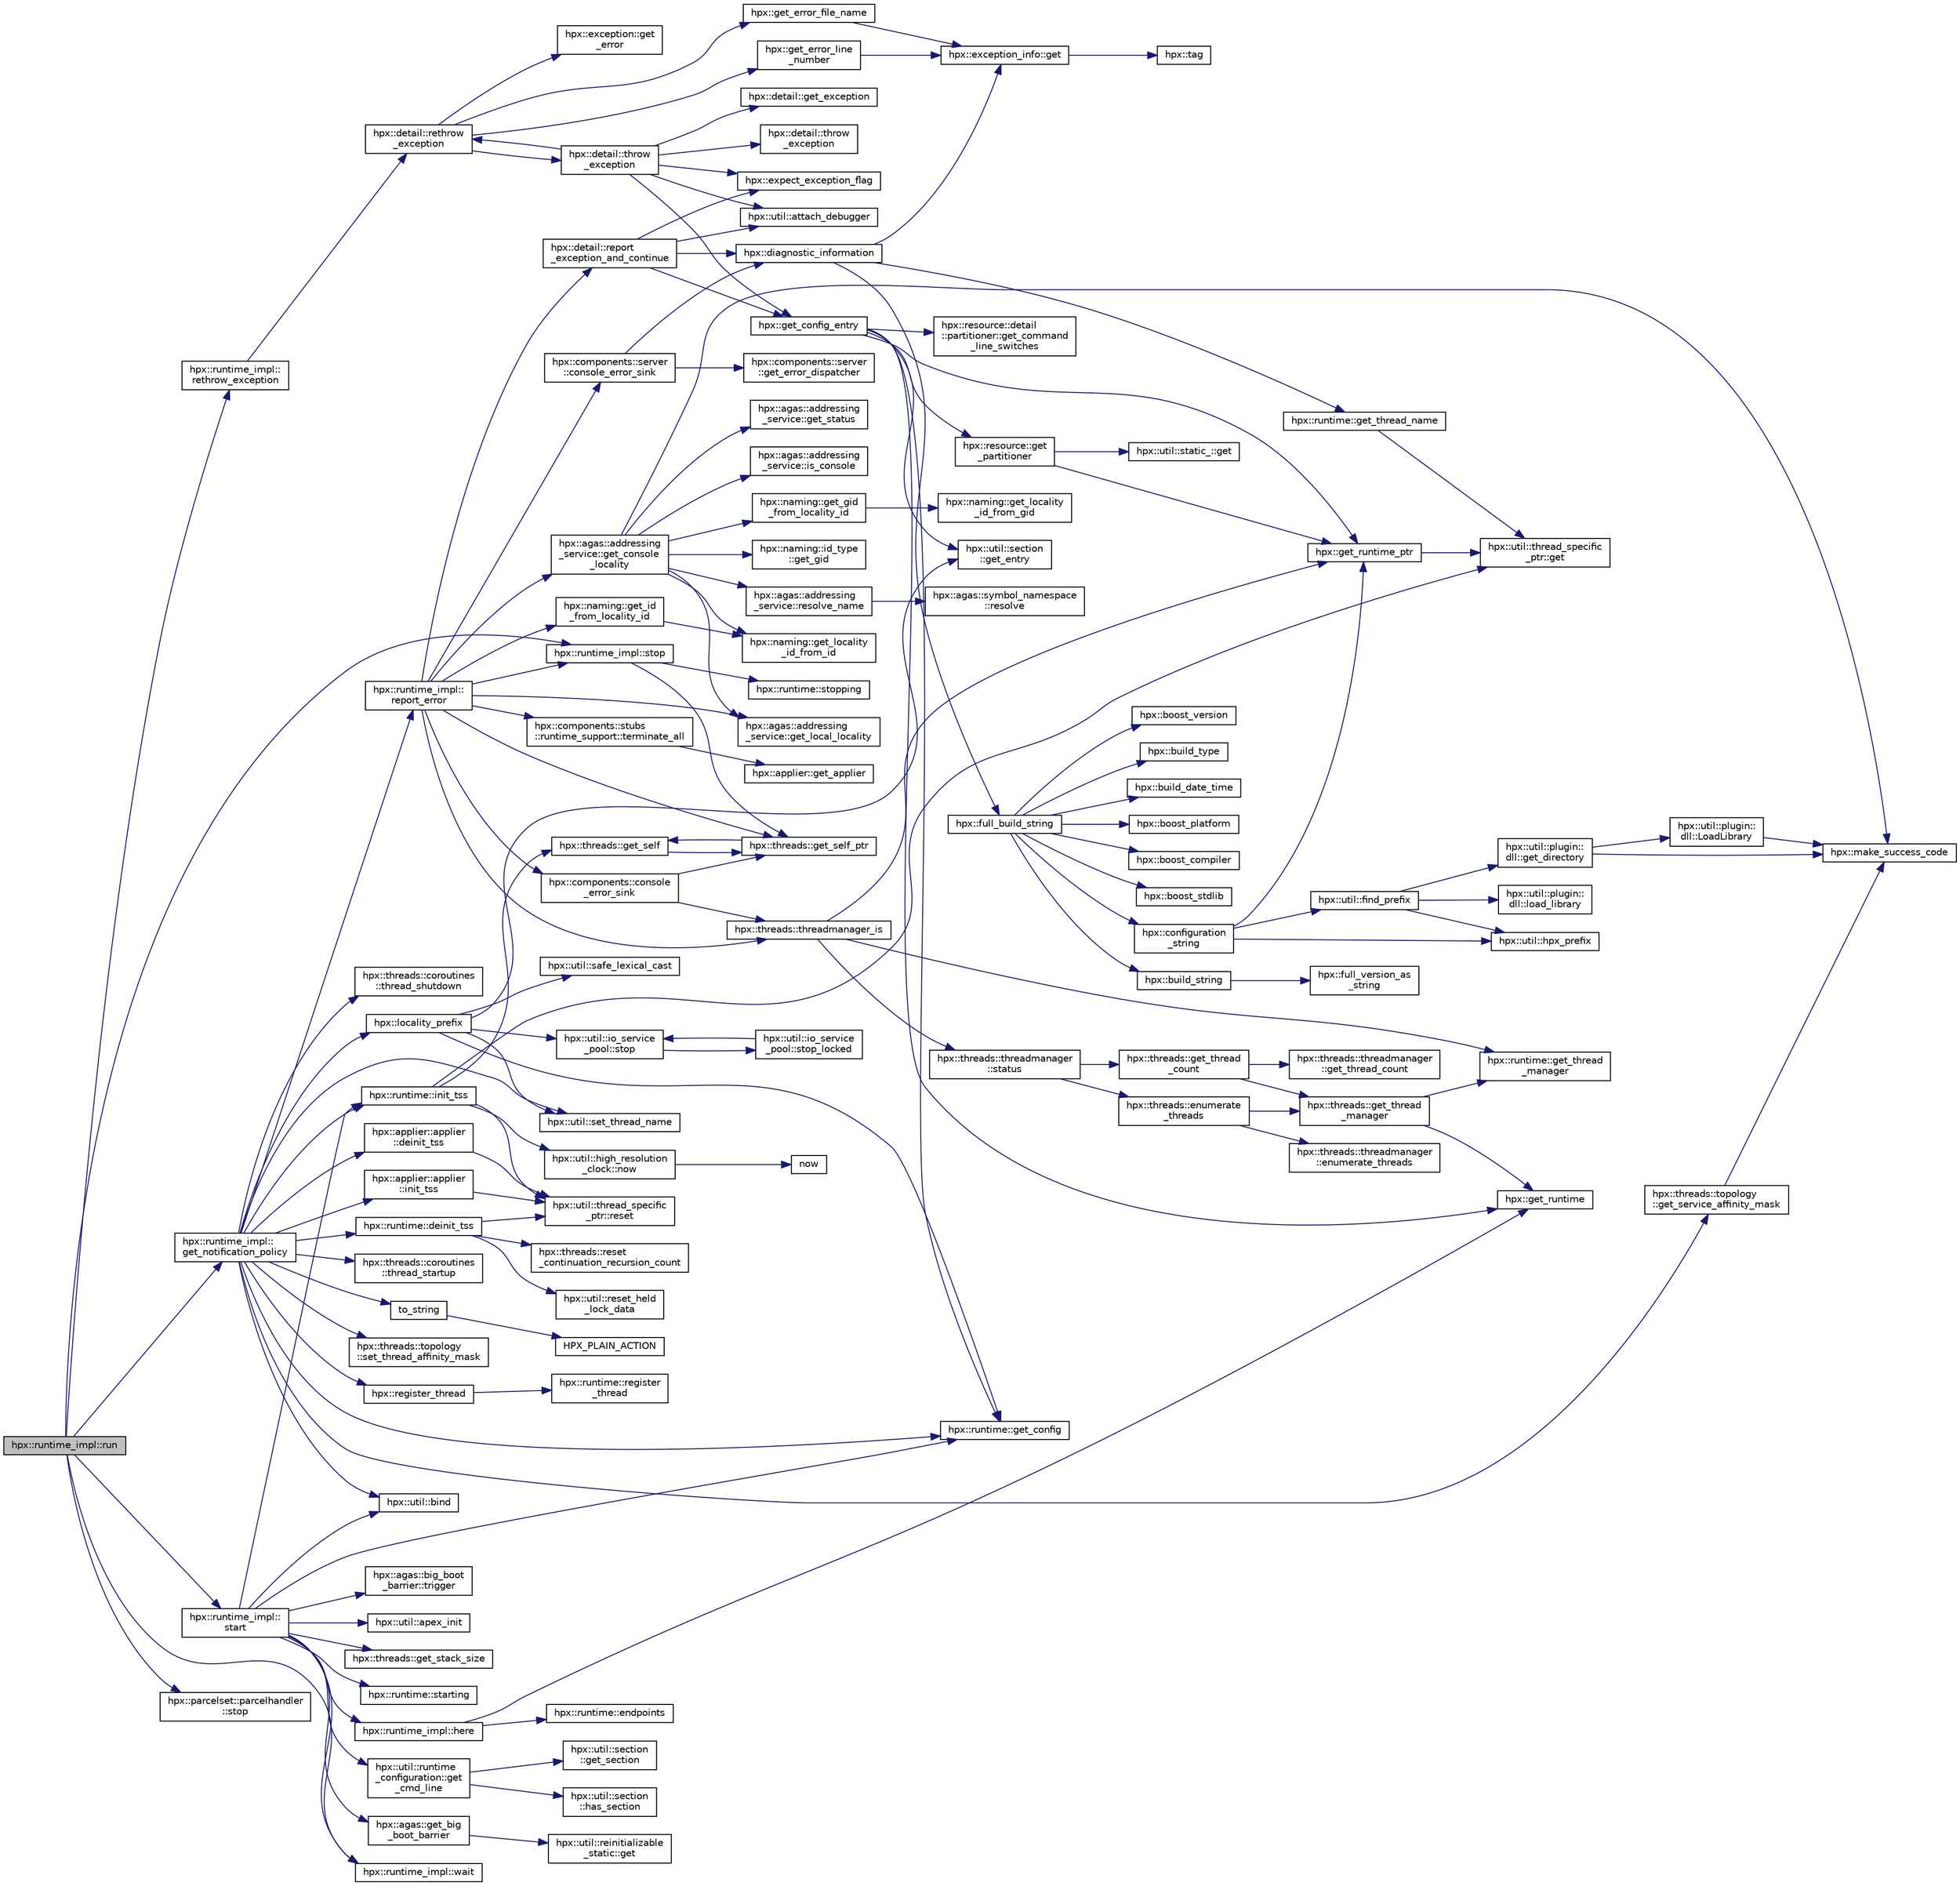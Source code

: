 digraph "hpx::runtime_impl::run"
{
  edge [fontname="Helvetica",fontsize="10",labelfontname="Helvetica",labelfontsize="10"];
  node [fontname="Helvetica",fontsize="10",shape=record];
  rankdir="LR";
  Node826 [label="hpx::runtime_impl::run",height=0.2,width=0.4,color="black", fillcolor="grey75", style="filled", fontcolor="black"];
  Node826 -> Node827 [color="midnightblue",fontsize="10",style="solid",fontname="Helvetica"];
  Node827 [label="hpx::runtime_impl::\lstart",height=0.2,width=0.4,color="black", fillcolor="white", style="filled",URL="$dc/d80/classhpx_1_1runtime__impl.html#af9bdb195f306613b511f9055416bfd22",tooltip="Start the runtime system. "];
  Node827 -> Node828 [color="midnightblue",fontsize="10",style="solid",fontname="Helvetica"];
  Node828 [label="hpx::util::apex_init",height=0.2,width=0.4,color="black", fillcolor="white", style="filled",URL="$df/dad/namespacehpx_1_1util.html#a16ed702034d93806fdc50af92651a77f"];
  Node827 -> Node829 [color="midnightblue",fontsize="10",style="solid",fontname="Helvetica"];
  Node829 [label="hpx::runtime::get_config",height=0.2,width=0.4,color="black", fillcolor="white", style="filled",URL="$d0/d7b/classhpx_1_1runtime.html#a0bfe0241e54b1fe1dd4ec181d944de43",tooltip="access configuration information "];
  Node827 -> Node830 [color="midnightblue",fontsize="10",style="solid",fontname="Helvetica"];
  Node830 [label="hpx::util::runtime\l_configuration::get\l_cmd_line",height=0.2,width=0.4,color="black", fillcolor="white", style="filled",URL="$d8/d70/classhpx_1_1util_1_1runtime__configuration.html#aae8cc402ecfc2f8e9e26c2ddca4e789a"];
  Node830 -> Node831 [color="midnightblue",fontsize="10",style="solid",fontname="Helvetica"];
  Node831 [label="hpx::util::section\l::has_section",height=0.2,width=0.4,color="black", fillcolor="white", style="filled",URL="$dd/de4/classhpx_1_1util_1_1section.html#a2ef0091925e5c2e3fda235bff644cdb4"];
  Node830 -> Node832 [color="midnightblue",fontsize="10",style="solid",fontname="Helvetica"];
  Node832 [label="hpx::util::section\l::get_section",height=0.2,width=0.4,color="black", fillcolor="white", style="filled",URL="$dd/de4/classhpx_1_1util_1_1section.html#a3506cc01fb5453b2176f4747352c5517"];
  Node827 -> Node833 [color="midnightblue",fontsize="10",style="solid",fontname="Helvetica"];
  Node833 [label="hpx::runtime_impl::here",height=0.2,width=0.4,color="black", fillcolor="white", style="filled",URL="$dc/d80/classhpx_1_1runtime__impl.html#a6f8fb249b38985825d8aac651b289858",tooltip="Returns a string of the locality endpoints (usable in debug output) "];
  Node833 -> Node834 [color="midnightblue",fontsize="10",style="solid",fontname="Helvetica"];
  Node834 [label="hpx::get_runtime",height=0.2,width=0.4,color="black", fillcolor="white", style="filled",URL="$d8/d83/namespacehpx.html#aef902cc6c7dd3b9fbadf34d1e850a070"];
  Node833 -> Node835 [color="midnightblue",fontsize="10",style="solid",fontname="Helvetica"];
  Node835 [label="hpx::runtime::endpoints",height=0.2,width=0.4,color="black", fillcolor="white", style="filled",URL="$d0/d7b/classhpx_1_1runtime.html#adb2604c27380db1068fc305b76755386"];
  Node827 -> Node836 [color="midnightblue",fontsize="10",style="solid",fontname="Helvetica"];
  Node836 [label="hpx::agas::get_big\l_boot_barrier",height=0.2,width=0.4,color="black", fillcolor="white", style="filled",URL="$dc/d54/namespacehpx_1_1agas.html#ac7518e00a56cc49c3b166be18f4b9189"];
  Node836 -> Node837 [color="midnightblue",fontsize="10",style="solid",fontname="Helvetica"];
  Node837 [label="hpx::util::reinitializable\l_static::get",height=0.2,width=0.4,color="black", fillcolor="white", style="filled",URL="$d2/db7/structhpx_1_1util_1_1reinitializable__static.html#a2c616d22a193ed9d3b0b58d4203b3809"];
  Node827 -> Node838 [color="midnightblue",fontsize="10",style="solid",fontname="Helvetica"];
  Node838 [label="hpx::agas::big_boot\l_barrier::trigger",height=0.2,width=0.4,color="black", fillcolor="white", style="filled",URL="$d8/db6/structhpx_1_1agas_1_1big__boot__barrier.html#ae5b53e696efdfd3b63800ee1590dcfb9"];
  Node827 -> Node839 [color="midnightblue",fontsize="10",style="solid",fontname="Helvetica"];
  Node839 [label="hpx::util::bind",height=0.2,width=0.4,color="black", fillcolor="white", style="filled",URL="$df/dad/namespacehpx_1_1util.html#ad844caedf82a0173d6909d910c3e48c6"];
  Node827 -> Node840 [color="midnightblue",fontsize="10",style="solid",fontname="Helvetica"];
  Node840 [label="hpx::threads::get_stack_size",height=0.2,width=0.4,color="black", fillcolor="white", style="filled",URL="$d7/d28/namespacehpx_1_1threads.html#af597241b3c2785150be206737ca04aa6",tooltip="The get_stack_size function is part of the thread related API. It. "];
  Node827 -> Node841 [color="midnightblue",fontsize="10",style="solid",fontname="Helvetica"];
  Node841 [label="hpx::runtime::starting",height=0.2,width=0.4,color="black", fillcolor="white", style="filled",URL="$d0/d7b/classhpx_1_1runtime.html#a4e89bf7f8803e4e87616d96961558267",tooltip="Manage runtime &#39;stopped&#39; state. "];
  Node827 -> Node842 [color="midnightblue",fontsize="10",style="solid",fontname="Helvetica"];
  Node842 [label="hpx::runtime_impl::wait",height=0.2,width=0.4,color="black", fillcolor="white", style="filled",URL="$dc/d80/classhpx_1_1runtime__impl.html#aadb9c3a16a94f79c402662a5f6286134",tooltip="Wait for the shutdown action to be executed. "];
  Node827 -> Node843 [color="midnightblue",fontsize="10",style="solid",fontname="Helvetica"];
  Node843 [label="hpx::runtime::init_tss",height=0.2,width=0.4,color="black", fillcolor="white", style="filled",URL="$d0/d7b/classhpx_1_1runtime.html#a8aa04153394a34e9f75cf0a07a05ad27"];
  Node843 -> Node844 [color="midnightblue",fontsize="10",style="solid",fontname="Helvetica"];
  Node844 [label="hpx::threads::get_self",height=0.2,width=0.4,color="black", fillcolor="white", style="filled",URL="$d7/d28/namespacehpx_1_1threads.html#a07daf4d6d29233f20d66d41ab7b5b8e8"];
  Node844 -> Node845 [color="midnightblue",fontsize="10",style="solid",fontname="Helvetica"];
  Node845 [label="hpx::threads::get_self_ptr",height=0.2,width=0.4,color="black", fillcolor="white", style="filled",URL="$d7/d28/namespacehpx_1_1threads.html#a22877ae347ad884cde3a51397dad6c53"];
  Node845 -> Node844 [color="midnightblue",fontsize="10",style="solid",fontname="Helvetica"];
  Node843 -> Node846 [color="midnightblue",fontsize="10",style="solid",fontname="Helvetica"];
  Node846 [label="hpx::util::thread_specific\l_ptr::reset",height=0.2,width=0.4,color="black", fillcolor="white", style="filled",URL="$d4/d4c/structhpx_1_1util_1_1thread__specific__ptr.html#a39c7045b96ffecd7220745a72a89ea6e"];
  Node843 -> Node847 [color="midnightblue",fontsize="10",style="solid",fontname="Helvetica"];
  Node847 [label="hpx::util::thread_specific\l_ptr::get",height=0.2,width=0.4,color="black", fillcolor="white", style="filled",URL="$d4/d4c/structhpx_1_1util_1_1thread__specific__ptr.html#a3b27d8520710478aa41d1f74206bdba9"];
  Node843 -> Node848 [color="midnightblue",fontsize="10",style="solid",fontname="Helvetica"];
  Node848 [label="hpx::util::high_resolution\l_clock::now",height=0.2,width=0.4,color="black", fillcolor="white", style="filled",URL="$dd/d16/structhpx_1_1util_1_1high__resolution__clock.html#aaf1ff59c3ef8d3b70696fadb0a55842c"];
  Node848 -> Node849 [color="midnightblue",fontsize="10",style="solid",fontname="Helvetica"];
  Node849 [label="now",height=0.2,width=0.4,color="black", fillcolor="white", style="filled",URL="$de/db3/1d__stencil__1__omp_8cpp.html#a89e9667753dccfac455bd37a7a3a7b16"];
  Node826 -> Node842 [color="midnightblue",fontsize="10",style="solid",fontname="Helvetica"];
  Node826 -> Node850 [color="midnightblue",fontsize="10",style="solid",fontname="Helvetica"];
  Node850 [label="hpx::runtime_impl::stop",height=0.2,width=0.4,color="black", fillcolor="white", style="filled",URL="$dc/d80/classhpx_1_1runtime__impl.html#ade07d0e41b902f6db94049b46f97091f",tooltip="Initiate termination of the runtime system. "];
  Node850 -> Node851 [color="midnightblue",fontsize="10",style="solid",fontname="Helvetica"];
  Node851 [label="hpx::runtime::stopping",height=0.2,width=0.4,color="black", fillcolor="white", style="filled",URL="$d0/d7b/classhpx_1_1runtime.html#a4ec6e63556e4543fc1a2a8b6f0de49d0",tooltip="Call all registered on_exit functions. "];
  Node850 -> Node845 [color="midnightblue",fontsize="10",style="solid",fontname="Helvetica"];
  Node826 -> Node852 [color="midnightblue",fontsize="10",style="solid",fontname="Helvetica"];
  Node852 [label="hpx::parcelset::parcelhandler\l::stop",height=0.2,width=0.4,color="black", fillcolor="white", style="filled",URL="$d4/d2f/classhpx_1_1parcelset_1_1parcelhandler.html#abc07122c68fad48972899ecae3a3957a",tooltip="Stop all parcel ports associated with this parcelhandler. "];
  Node826 -> Node853 [color="midnightblue",fontsize="10",style="solid",fontname="Helvetica"];
  Node853 [label="hpx::runtime_impl::\lrethrow_exception",height=0.2,width=0.4,color="black", fillcolor="white", style="filled",URL="$dc/d80/classhpx_1_1runtime__impl.html#ac39c93a2a691d92cdfe152b0a4886e59",tooltip="Rethrow any stored exception (to be called after stop()) "];
  Node853 -> Node854 [color="midnightblue",fontsize="10",style="solid",fontname="Helvetica"];
  Node854 [label="hpx::detail::rethrow\l_exception",height=0.2,width=0.4,color="black", fillcolor="white", style="filled",URL="$d5/dbe/namespacehpx_1_1detail.html#aee8c9834a58f5c303ab3458b3b47d557"];
  Node854 -> Node855 [color="midnightblue",fontsize="10",style="solid",fontname="Helvetica"];
  Node855 [label="hpx::detail::throw\l_exception",height=0.2,width=0.4,color="black", fillcolor="white", style="filled",URL="$d5/dbe/namespacehpx_1_1detail.html#a6366f24c7da7fddd56679cb4f108689d"];
  Node855 -> Node856 [color="midnightblue",fontsize="10",style="solid",fontname="Helvetica"];
  Node856 [label="hpx::expect_exception_flag",height=0.2,width=0.4,color="black", fillcolor="white", style="filled",URL="$d8/d83/namespacehpx.html#ab67c753a0a830fd90332e88a18377f90"];
  Node855 -> Node857 [color="midnightblue",fontsize="10",style="solid",fontname="Helvetica"];
  Node857 [label="hpx::get_config_entry",height=0.2,width=0.4,color="black", fillcolor="white", style="filled",URL="$d8/d83/namespacehpx.html#a097240e6744bc8905f708932da401835",tooltip="Retrieve the string value of a configuration entry given by key. "];
  Node857 -> Node858 [color="midnightblue",fontsize="10",style="solid",fontname="Helvetica"];
  Node858 [label="hpx::get_runtime_ptr",height=0.2,width=0.4,color="black", fillcolor="white", style="filled",URL="$d8/d83/namespacehpx.html#af29daf2bb3e01b4d6495a1742b6cce64"];
  Node858 -> Node847 [color="midnightblue",fontsize="10",style="solid",fontname="Helvetica"];
  Node857 -> Node834 [color="midnightblue",fontsize="10",style="solid",fontname="Helvetica"];
  Node857 -> Node829 [color="midnightblue",fontsize="10",style="solid",fontname="Helvetica"];
  Node857 -> Node859 [color="midnightblue",fontsize="10",style="solid",fontname="Helvetica"];
  Node859 [label="hpx::util::section\l::get_entry",height=0.2,width=0.4,color="black", fillcolor="white", style="filled",URL="$dd/de4/classhpx_1_1util_1_1section.html#a02ac2ca2a4490347405dec03df46af88"];
  Node857 -> Node860 [color="midnightblue",fontsize="10",style="solid",fontname="Helvetica"];
  Node860 [label="hpx::resource::get\l_partitioner",height=0.2,width=0.4,color="black", fillcolor="white", style="filled",URL="$dd/da5/namespacehpx_1_1resource.html#af91354c369d9a22a00581d6b6da7d0ee"];
  Node860 -> Node861 [color="midnightblue",fontsize="10",style="solid",fontname="Helvetica"];
  Node861 [label="hpx::util::static_::get",height=0.2,width=0.4,color="black", fillcolor="white", style="filled",URL="$d3/dbb/structhpx_1_1util_1_1static__.html#a2967c633948a3bf17a3b5405ef5a8318"];
  Node860 -> Node858 [color="midnightblue",fontsize="10",style="solid",fontname="Helvetica"];
  Node857 -> Node862 [color="midnightblue",fontsize="10",style="solid",fontname="Helvetica"];
  Node862 [label="hpx::resource::detail\l::partitioner::get_command\l_line_switches",height=0.2,width=0.4,color="black", fillcolor="white", style="filled",URL="$d0/dab/classhpx_1_1resource_1_1detail_1_1partitioner.html#a16fe01dd59b2c89bd556788b5713522e"];
  Node855 -> Node863 [color="midnightblue",fontsize="10",style="solid",fontname="Helvetica"];
  Node863 [label="hpx::util::attach_debugger",height=0.2,width=0.4,color="black", fillcolor="white", style="filled",URL="$df/dad/namespacehpx_1_1util.html#a4d53a5f5c04d022a87d71b19af5d14f3"];
  Node855 -> Node854 [color="midnightblue",fontsize="10",style="solid",fontname="Helvetica"];
  Node855 -> Node864 [color="midnightblue",fontsize="10",style="solid",fontname="Helvetica"];
  Node864 [label="hpx::detail::get_exception",height=0.2,width=0.4,color="black", fillcolor="white", style="filled",URL="$d5/dbe/namespacehpx_1_1detail.html#aeddff6225bf1465af33dd657d550796b"];
  Node855 -> Node865 [color="midnightblue",fontsize="10",style="solid",fontname="Helvetica"];
  Node865 [label="hpx::detail::throw\l_exception",height=0.2,width=0.4,color="black", fillcolor="white", style="filled",URL="$d5/dbe/namespacehpx_1_1detail.html#a2ae7ed92c53dbd2adaa2ae33d3433370"];
  Node854 -> Node866 [color="midnightblue",fontsize="10",style="solid",fontname="Helvetica"];
  Node866 [label="hpx::exception::get\l_error",height=0.2,width=0.4,color="black", fillcolor="white", style="filled",URL="$de/d25/classhpx_1_1exception.html#a427fc21f422d4a796cf7e8f7b74c1fe1"];
  Node854 -> Node867 [color="midnightblue",fontsize="10",style="solid",fontname="Helvetica"];
  Node867 [label="hpx::get_error_file_name",height=0.2,width=0.4,color="black", fillcolor="white", style="filled",URL="$d8/d83/namespacehpx.html#a0af92c8ff70bbc40c078ef06a2ff4647",tooltip="Return the (source code) file name of the function from which the exception was thrown. "];
  Node867 -> Node868 [color="midnightblue",fontsize="10",style="solid",fontname="Helvetica"];
  Node868 [label="hpx::exception_info::get",height=0.2,width=0.4,color="black", fillcolor="white", style="filled",URL="$d9/dd9/classhpx_1_1exception__info.html#a5185a3dd356feafdff056cc4004d15b4"];
  Node868 -> Node869 [color="midnightblue",fontsize="10",style="solid",fontname="Helvetica"];
  Node869 [label="hpx::tag",height=0.2,width=0.4,color="black", fillcolor="white", style="filled",URL="$d8/d83/namespacehpx.html#ab8a2c6d15512607b77dc35c2cbffbd24"];
  Node854 -> Node870 [color="midnightblue",fontsize="10",style="solid",fontname="Helvetica"];
  Node870 [label="hpx::get_error_line\l_number",height=0.2,width=0.4,color="black", fillcolor="white", style="filled",URL="$d8/d83/namespacehpx.html#ae0112fceccd5a51798ed81d88906468e",tooltip="Return the line number in the (source code) file of the function from which the exception was thrown..."];
  Node870 -> Node868 [color="midnightblue",fontsize="10",style="solid",fontname="Helvetica"];
  Node826 -> Node871 [color="midnightblue",fontsize="10",style="solid",fontname="Helvetica"];
  Node871 [label="hpx::runtime_impl::\lget_notification_policy",height=0.2,width=0.4,color="black", fillcolor="white", style="filled",URL="$dc/d80/classhpx_1_1runtime__impl.html#aa9de8265198ceaf0e1e3f2ac1d78462e"];
  Node871 -> Node839 [color="midnightblue",fontsize="10",style="solid",fontname="Helvetica"];
  Node871 -> Node843 [color="midnightblue",fontsize="10",style="solid",fontname="Helvetica"];
  Node871 -> Node872 [color="midnightblue",fontsize="10",style="solid",fontname="Helvetica"];
  Node872 [label="hpx::runtime_impl::\lreport_error",height=0.2,width=0.4,color="black", fillcolor="white", style="filled",URL="$dc/d80/classhpx_1_1runtime__impl.html#aabdaeb29966bd884e97f5fbca0ecae3d",tooltip="Report a non-recoverable error to the runtime system. "];
  Node872 -> Node845 [color="midnightblue",fontsize="10",style="solid",fontname="Helvetica"];
  Node872 -> Node873 [color="midnightblue",fontsize="10",style="solid",fontname="Helvetica"];
  Node873 [label="hpx::threads::threadmanager_is",height=0.2,width=0.4,color="black", fillcolor="white", style="filled",URL="$d7/d28/namespacehpx_1_1threads.html#a79ebd37a6bd090d20a14cc85df4b6f73"];
  Node873 -> Node858 [color="midnightblue",fontsize="10",style="solid",fontname="Helvetica"];
  Node873 -> Node874 [color="midnightblue",fontsize="10",style="solid",fontname="Helvetica"];
  Node874 [label="hpx::runtime::get_thread\l_manager",height=0.2,width=0.4,color="black", fillcolor="white", style="filled",URL="$d0/d7b/classhpx_1_1runtime.html#a865b12d57fcd44a8d3dda3e35414f563"];
  Node873 -> Node875 [color="midnightblue",fontsize="10",style="solid",fontname="Helvetica"];
  Node875 [label="hpx::threads::threadmanager\l::status",height=0.2,width=0.4,color="black", fillcolor="white", style="filled",URL="$d5/daa/classhpx_1_1threads_1_1threadmanager.html#ad356526186c9d3ebfd1677bea135141c",tooltip="Return whether the thread manager is still running This returns the \"minimal state\", i.e. the state of the least advanced thread pool. "];
  Node875 -> Node876 [color="midnightblue",fontsize="10",style="solid",fontname="Helvetica"];
  Node876 [label="hpx::threads::get_thread\l_count",height=0.2,width=0.4,color="black", fillcolor="white", style="filled",URL="$d7/d28/namespacehpx_1_1threads.html#ae2b675b9517381442c7201c041033680"];
  Node876 -> Node877 [color="midnightblue",fontsize="10",style="solid",fontname="Helvetica"];
  Node877 [label="hpx::threads::get_thread\l_manager",height=0.2,width=0.4,color="black", fillcolor="white", style="filled",URL="$d7/d28/namespacehpx_1_1threads.html#a076973c3a53beadde7d967e22c4f6cce"];
  Node877 -> Node834 [color="midnightblue",fontsize="10",style="solid",fontname="Helvetica"];
  Node877 -> Node874 [color="midnightblue",fontsize="10",style="solid",fontname="Helvetica"];
  Node876 -> Node878 [color="midnightblue",fontsize="10",style="solid",fontname="Helvetica"];
  Node878 [label="hpx::threads::threadmanager\l::get_thread_count",height=0.2,width=0.4,color="black", fillcolor="white", style="filled",URL="$d5/daa/classhpx_1_1threads_1_1threadmanager.html#a99c0004e6ed0e91a033720b7f52ab5b8",tooltip="return the number of HPX-threads with the given state "];
  Node875 -> Node879 [color="midnightblue",fontsize="10",style="solid",fontname="Helvetica"];
  Node879 [label="hpx::threads::enumerate\l_threads",height=0.2,width=0.4,color="black", fillcolor="white", style="filled",URL="$d7/d28/namespacehpx_1_1threads.html#a5dd2cea272f81a19d4f61470851a29cf"];
  Node879 -> Node877 [color="midnightblue",fontsize="10",style="solid",fontname="Helvetica"];
  Node879 -> Node880 [color="midnightblue",fontsize="10",style="solid",fontname="Helvetica"];
  Node880 [label="hpx::threads::threadmanager\l::enumerate_threads",height=0.2,width=0.4,color="black", fillcolor="white", style="filled",URL="$d5/daa/classhpx_1_1threads_1_1threadmanager.html#a8cdd7f11e2411b7943e10fb628aab40a"];
  Node872 -> Node881 [color="midnightblue",fontsize="10",style="solid",fontname="Helvetica"];
  Node881 [label="hpx::detail::report\l_exception_and_continue",height=0.2,width=0.4,color="black", fillcolor="white", style="filled",URL="$d5/dbe/namespacehpx_1_1detail.html#a4583e4f931e3f1cbdfaf65d36a6bbde3"];
  Node881 -> Node856 [color="midnightblue",fontsize="10",style="solid",fontname="Helvetica"];
  Node881 -> Node857 [color="midnightblue",fontsize="10",style="solid",fontname="Helvetica"];
  Node881 -> Node863 [color="midnightblue",fontsize="10",style="solid",fontname="Helvetica"];
  Node881 -> Node882 [color="midnightblue",fontsize="10",style="solid",fontname="Helvetica"];
  Node882 [label="hpx::diagnostic_information",height=0.2,width=0.4,color="black", fillcolor="white", style="filled",URL="$d8/d83/namespacehpx.html#af59d165ab289edc23121bae716d73b81",tooltip="Extract the diagnostic information embedded in the given exception and return a string holding a form..."];
  Node882 -> Node868 [color="midnightblue",fontsize="10",style="solid",fontname="Helvetica"];
  Node882 -> Node883 [color="midnightblue",fontsize="10",style="solid",fontname="Helvetica"];
  Node883 [label="hpx::runtime::get_thread_name",height=0.2,width=0.4,color="black", fillcolor="white", style="filled",URL="$d0/d7b/classhpx_1_1runtime.html#adeb6fca03ce5ab9019872891481aa31f",tooltip="Return the name of the calling thread. "];
  Node883 -> Node847 [color="midnightblue",fontsize="10",style="solid",fontname="Helvetica"];
  Node882 -> Node884 [color="midnightblue",fontsize="10",style="solid",fontname="Helvetica"];
  Node884 [label="hpx::full_build_string",height=0.2,width=0.4,color="black", fillcolor="white", style="filled",URL="$d8/d83/namespacehpx.html#a6356ac723faa377908f86f070bd8af50"];
  Node884 -> Node885 [color="midnightblue",fontsize="10",style="solid",fontname="Helvetica"];
  Node885 [label="hpx::configuration\l_string",height=0.2,width=0.4,color="black", fillcolor="white", style="filled",URL="$d8/d83/namespacehpx.html#a314bf4bb346f74f65dbeda6dd5c5c82f"];
  Node885 -> Node858 [color="midnightblue",fontsize="10",style="solid",fontname="Helvetica"];
  Node885 -> Node886 [color="midnightblue",fontsize="10",style="solid",fontname="Helvetica"];
  Node886 [label="hpx::util::hpx_prefix",height=0.2,width=0.4,color="black", fillcolor="white", style="filled",URL="$df/dad/namespacehpx_1_1util.html#aab21c18980f75f3cc7bd7b755bdbdc6b"];
  Node885 -> Node887 [color="midnightblue",fontsize="10",style="solid",fontname="Helvetica"];
  Node887 [label="hpx::util::find_prefix",height=0.2,width=0.4,color="black", fillcolor="white", style="filled",URL="$df/dad/namespacehpx_1_1util.html#a79cab38371db8f11ae36b86fce3cab5c"];
  Node887 -> Node888 [color="midnightblue",fontsize="10",style="solid",fontname="Helvetica"];
  Node888 [label="hpx::util::plugin::\ldll::load_library",height=0.2,width=0.4,color="black", fillcolor="white", style="filled",URL="$d0/dc3/classhpx_1_1util_1_1plugin_1_1dll.html#a38f20564e139edb102c6700703d2fa4f"];
  Node887 -> Node886 [color="midnightblue",fontsize="10",style="solid",fontname="Helvetica"];
  Node887 -> Node889 [color="midnightblue",fontsize="10",style="solid",fontname="Helvetica"];
  Node889 [label="hpx::util::plugin::\ldll::get_directory",height=0.2,width=0.4,color="black", fillcolor="white", style="filled",URL="$d0/dc3/classhpx_1_1util_1_1plugin_1_1dll.html#a4008f67f9ed808f4edd267ba01e3bbd5"];
  Node889 -> Node890 [color="midnightblue",fontsize="10",style="solid",fontname="Helvetica"];
  Node890 [label="hpx::util::plugin::\ldll::LoadLibrary",height=0.2,width=0.4,color="black", fillcolor="white", style="filled",URL="$d0/dc3/classhpx_1_1util_1_1plugin_1_1dll.html#a7f2cf014cade358a70fa428a998c3cd1"];
  Node890 -> Node891 [color="midnightblue",fontsize="10",style="solid",fontname="Helvetica"];
  Node891 [label="hpx::make_success_code",height=0.2,width=0.4,color="black", fillcolor="white", style="filled",URL="$d8/d83/namespacehpx.html#a0e8512a8f49e2a6c8185061181419d8f",tooltip="Returns error_code(hpx::success, \"success\", mode). "];
  Node889 -> Node891 [color="midnightblue",fontsize="10",style="solid",fontname="Helvetica"];
  Node884 -> Node892 [color="midnightblue",fontsize="10",style="solid",fontname="Helvetica"];
  Node892 [label="hpx::build_string",height=0.2,width=0.4,color="black", fillcolor="white", style="filled",URL="$d8/d83/namespacehpx.html#adc82209c87d55433ff5604a6fb19ca66"];
  Node892 -> Node893 [color="midnightblue",fontsize="10",style="solid",fontname="Helvetica"];
  Node893 [label="hpx::full_version_as\l_string",height=0.2,width=0.4,color="black", fillcolor="white", style="filled",URL="$d8/d83/namespacehpx.html#a0f891c85c7320001d235de4e5aba5fc3"];
  Node884 -> Node894 [color="midnightblue",fontsize="10",style="solid",fontname="Helvetica"];
  Node894 [label="hpx::boost_version",height=0.2,width=0.4,color="black", fillcolor="white", style="filled",URL="$d8/d83/namespacehpx.html#ab474bf184fe10b2f332fc14bd65c3dae"];
  Node884 -> Node895 [color="midnightblue",fontsize="10",style="solid",fontname="Helvetica"];
  Node895 [label="hpx::build_type",height=0.2,width=0.4,color="black", fillcolor="white", style="filled",URL="$d8/d83/namespacehpx.html#af7c29c62225ed585c36fbc9be38fffc0"];
  Node884 -> Node896 [color="midnightblue",fontsize="10",style="solid",fontname="Helvetica"];
  Node896 [label="hpx::build_date_time",height=0.2,width=0.4,color="black", fillcolor="white", style="filled",URL="$d8/d83/namespacehpx.html#abd3055ab7d4d58175fd6ac1512cdceec"];
  Node884 -> Node897 [color="midnightblue",fontsize="10",style="solid",fontname="Helvetica"];
  Node897 [label="hpx::boost_platform",height=0.2,width=0.4,color="black", fillcolor="white", style="filled",URL="$d8/d83/namespacehpx.html#aa1a48fe103a0bee246d73f3154523a41"];
  Node884 -> Node898 [color="midnightblue",fontsize="10",style="solid",fontname="Helvetica"];
  Node898 [label="hpx::boost_compiler",height=0.2,width=0.4,color="black", fillcolor="white", style="filled",URL="$d8/d83/namespacehpx.html#a110962f40d87fc05942376350a09ce84"];
  Node884 -> Node899 [color="midnightblue",fontsize="10",style="solid",fontname="Helvetica"];
  Node899 [label="hpx::boost_stdlib",height=0.2,width=0.4,color="black", fillcolor="white", style="filled",URL="$d8/d83/namespacehpx.html#ad9c2b7309f491f001945f8633b99a538"];
  Node872 -> Node850 [color="midnightblue",fontsize="10",style="solid",fontname="Helvetica"];
  Node872 -> Node900 [color="midnightblue",fontsize="10",style="solid",fontname="Helvetica"];
  Node900 [label="hpx::components::server\l::console_error_sink",height=0.2,width=0.4,color="black", fillcolor="white", style="filled",URL="$d2/da2/namespacehpx_1_1components_1_1server.html#a690e445bd980a7ec4040fbba96dbfa61"];
  Node900 -> Node901 [color="midnightblue",fontsize="10",style="solid",fontname="Helvetica"];
  Node901 [label="hpx::components::server\l::get_error_dispatcher",height=0.2,width=0.4,color="black", fillcolor="white", style="filled",URL="$d2/da2/namespacehpx_1_1components_1_1server.html#a99dc95479cd2a39ff7adb6ec6ff6fbfb"];
  Node900 -> Node882 [color="midnightblue",fontsize="10",style="solid",fontname="Helvetica"];
  Node872 -> Node902 [color="midnightblue",fontsize="10",style="solid",fontname="Helvetica"];
  Node902 [label="hpx::agas::addressing\l_service::get_console\l_locality",height=0.2,width=0.4,color="black", fillcolor="white", style="filled",URL="$db/d58/structhpx_1_1agas_1_1addressing__service.html#aae7aeb51157efaed2271de8e0b49e917",tooltip="Get locality locality_id of the console locality. "];
  Node902 -> Node903 [color="midnightblue",fontsize="10",style="solid",fontname="Helvetica"];
  Node903 [label="hpx::agas::addressing\l_service::get_status",height=0.2,width=0.4,color="black", fillcolor="white", style="filled",URL="$db/d58/structhpx_1_1agas_1_1addressing__service.html#a4d0305db2b63435b0418e4603b70533d"];
  Node902 -> Node891 [color="midnightblue",fontsize="10",style="solid",fontname="Helvetica"];
  Node902 -> Node904 [color="midnightblue",fontsize="10",style="solid",fontname="Helvetica"];
  Node904 [label="hpx::agas::addressing\l_service::is_console",height=0.2,width=0.4,color="black", fillcolor="white", style="filled",URL="$db/d58/structhpx_1_1agas_1_1addressing__service.html#aab78f53372b45edb3de49e2030af215b",tooltip="Returns whether this addressing_service represents the console locality. "];
  Node902 -> Node905 [color="midnightblue",fontsize="10",style="solid",fontname="Helvetica"];
  Node905 [label="hpx::agas::addressing\l_service::get_local_locality",height=0.2,width=0.4,color="black", fillcolor="white", style="filled",URL="$db/d58/structhpx_1_1agas_1_1addressing__service.html#ab52c19a37c2a7a006c6c15f90ad0539c"];
  Node902 -> Node906 [color="midnightblue",fontsize="10",style="solid",fontname="Helvetica"];
  Node906 [label="hpx::naming::get_gid\l_from_locality_id",height=0.2,width=0.4,color="black", fillcolor="white", style="filled",URL="$d4/dc9/namespacehpx_1_1naming.html#ae50a3ecdb5854b6a25a556ebc9830541"];
  Node906 -> Node907 [color="midnightblue",fontsize="10",style="solid",fontname="Helvetica"];
  Node907 [label="hpx::naming::get_locality\l_id_from_gid",height=0.2,width=0.4,color="black", fillcolor="white", style="filled",URL="$d4/dc9/namespacehpx_1_1naming.html#a7fd43037784560bd04fda9b49e33529f"];
  Node902 -> Node908 [color="midnightblue",fontsize="10",style="solid",fontname="Helvetica"];
  Node908 [label="hpx::agas::addressing\l_service::resolve_name",height=0.2,width=0.4,color="black", fillcolor="white", style="filled",URL="$db/d58/structhpx_1_1agas_1_1addressing__service.html#a958dcde257f99d445f7d9cafa6d55fbe"];
  Node908 -> Node909 [color="midnightblue",fontsize="10",style="solid",fontname="Helvetica"];
  Node909 [label="hpx::agas::symbol_namespace\l::resolve",height=0.2,width=0.4,color="black", fillcolor="white", style="filled",URL="$dd/d5e/structhpx_1_1agas_1_1symbol__namespace.html#a6e3738ab07d37cf31822ab6044e856e8"];
  Node902 -> Node910 [color="midnightblue",fontsize="10",style="solid",fontname="Helvetica"];
  Node910 [label="hpx::naming::get_locality\l_id_from_id",height=0.2,width=0.4,color="black", fillcolor="white", style="filled",URL="$d4/dc9/namespacehpx_1_1naming.html#af568527a84c2ea192f494afa8a236e8c"];
  Node902 -> Node911 [color="midnightblue",fontsize="10",style="solid",fontname="Helvetica"];
  Node911 [label="hpx::naming::id_type\l::get_gid",height=0.2,width=0.4,color="black", fillcolor="white", style="filled",URL="$db/dee/structhpx_1_1naming_1_1id__type.html#a0375af42ca6b0ff79e627d91bfae571b"];
  Node872 -> Node905 [color="midnightblue",fontsize="10",style="solid",fontname="Helvetica"];
  Node872 -> Node912 [color="midnightblue",fontsize="10",style="solid",fontname="Helvetica"];
  Node912 [label="hpx::components::console\l_error_sink",height=0.2,width=0.4,color="black", fillcolor="white", style="filled",URL="$d5/d76/namespacehpx_1_1components.html#a8e8b3cd26fda321c86bca13be5b40383"];
  Node912 -> Node873 [color="midnightblue",fontsize="10",style="solid",fontname="Helvetica"];
  Node912 -> Node845 [color="midnightblue",fontsize="10",style="solid",fontname="Helvetica"];
  Node872 -> Node913 [color="midnightblue",fontsize="10",style="solid",fontname="Helvetica"];
  Node913 [label="hpx::components::stubs\l::runtime_support::terminate_all",height=0.2,width=0.4,color="black", fillcolor="white", style="filled",URL="$da/d36/structhpx_1_1components_1_1stubs_1_1runtime__support.html#a9d8a134841d7939fcccb160b377abb42"];
  Node913 -> Node914 [color="midnightblue",fontsize="10",style="solid",fontname="Helvetica"];
  Node914 [label="hpx::applier::get_applier",height=0.2,width=0.4,color="black", fillcolor="white", style="filled",URL="$d8/dcb/namespacehpx_1_1applier.html#aba1147ab54a476403b37f20a39b1e239"];
  Node872 -> Node915 [color="midnightblue",fontsize="10",style="solid",fontname="Helvetica"];
  Node915 [label="hpx::naming::get_id\l_from_locality_id",height=0.2,width=0.4,color="black", fillcolor="white", style="filled",URL="$d4/dc9/namespacehpx_1_1naming.html#a70eba20e5dbbfcb7b61f3302a27fd2ea"];
  Node915 -> Node910 [color="midnightblue",fontsize="10",style="solid",fontname="Helvetica"];
  Node871 -> Node916 [color="midnightblue",fontsize="10",style="solid",fontname="Helvetica"];
  Node916 [label="hpx::locality_prefix",height=0.2,width=0.4,color="black", fillcolor="white", style="filled",URL="$d8/d83/namespacehpx.html#ab4fd45e3ad18628b8eb4c41cab914ae3"];
  Node916 -> Node859 [color="midnightblue",fontsize="10",style="solid",fontname="Helvetica"];
  Node916 -> Node917 [color="midnightblue",fontsize="10",style="solid",fontname="Helvetica"];
  Node917 [label="hpx::util::safe_lexical_cast",height=0.2,width=0.4,color="black", fillcolor="white", style="filled",URL="$df/dad/namespacehpx_1_1util.html#aca0372e368b829ebac21ebfb2f50a82b"];
  Node916 -> Node829 [color="midnightblue",fontsize="10",style="solid",fontname="Helvetica"];
  Node916 -> Node918 [color="midnightblue",fontsize="10",style="solid",fontname="Helvetica"];
  Node918 [label="hpx::util::set_thread_name",height=0.2,width=0.4,color="black", fillcolor="white", style="filled",URL="$df/dad/namespacehpx_1_1util.html#ae0c76dfbb0996d93545fff1bccedd8ba"];
  Node916 -> Node919 [color="midnightblue",fontsize="10",style="solid",fontname="Helvetica"];
  Node919 [label="hpx::util::io_service\l_pool::stop",height=0.2,width=0.4,color="black", fillcolor="white", style="filled",URL="$db/d19/classhpx_1_1util_1_1io__service__pool.html#ad01d51199d15e6ccdcac40eca4881c63",tooltip="Stop all io_service objects in the pool. "];
  Node919 -> Node920 [color="midnightblue",fontsize="10",style="solid",fontname="Helvetica"];
  Node920 [label="hpx::util::io_service\l_pool::stop_locked",height=0.2,width=0.4,color="black", fillcolor="white", style="filled",URL="$db/d19/classhpx_1_1util_1_1io__service__pool.html#ae8be3e5729401e310e0990dd1a590093"];
  Node920 -> Node919 [color="midnightblue",fontsize="10",style="solid",fontname="Helvetica"];
  Node871 -> Node829 [color="midnightblue",fontsize="10",style="solid",fontname="Helvetica"];
  Node871 -> Node921 [color="midnightblue",fontsize="10",style="solid",fontname="Helvetica"];
  Node921 [label="hpx::applier::applier\l::init_tss",height=0.2,width=0.4,color="black", fillcolor="white", style="filled",URL="$da/dcb/classhpx_1_1applier_1_1applier.html#a8adb1442037f9539fe1805d7a17ad7a7"];
  Node921 -> Node846 [color="midnightblue",fontsize="10",style="solid",fontname="Helvetica"];
  Node871 -> Node922 [color="midnightblue",fontsize="10",style="solid",fontname="Helvetica"];
  Node922 [label="to_string",height=0.2,width=0.4,color="black", fillcolor="white", style="filled",URL="$d4/d2c/make__continuation__1615_8cpp.html#acbdae3e81403e1ffc527c18dc1cd51dd"];
  Node922 -> Node923 [color="midnightblue",fontsize="10",style="solid",fontname="Helvetica"];
  Node923 [label="HPX_PLAIN_ACTION",height=0.2,width=0.4,color="black", fillcolor="white", style="filled",URL="$d4/d2c/make__continuation__1615_8cpp.html#a8b2f8a7c58b490fcb1260f36bac46541"];
  Node871 -> Node924 [color="midnightblue",fontsize="10",style="solid",fontname="Helvetica"];
  Node924 [label="hpx::threads::coroutines\l::thread_startup",height=0.2,width=0.4,color="black", fillcolor="white", style="filled",URL="$d5/d27/namespacehpx_1_1threads_1_1coroutines.html#adfbd93a926045a47ea344257d8cc3a5e"];
  Node871 -> Node918 [color="midnightblue",fontsize="10",style="solid",fontname="Helvetica"];
  Node871 -> Node925 [color="midnightblue",fontsize="10",style="solid",fontname="Helvetica"];
  Node925 [label="hpx::register_thread",height=0.2,width=0.4,color="black", fillcolor="white", style="filled",URL="$d8/d83/namespacehpx.html#a0bdf7871dfff58e68ae5eab9af23f2aa"];
  Node925 -> Node926 [color="midnightblue",fontsize="10",style="solid",fontname="Helvetica"];
  Node926 [label="hpx::runtime::register\l_thread",height=0.2,width=0.4,color="black", fillcolor="white", style="filled",URL="$d0/d7b/classhpx_1_1runtime.html#a7d70f896b57248c228b504e9062f043c",tooltip="Register an external OS-thread with HPX. "];
  Node871 -> Node927 [color="midnightblue",fontsize="10",style="solid",fontname="Helvetica"];
  Node927 [label="hpx::threads::topology\l::set_thread_affinity_mask",height=0.2,width=0.4,color="black", fillcolor="white", style="filled",URL="$d5/daf/structhpx_1_1threads_1_1topology.html#a42b784e52c610fa3c7998f2b41396f04",tooltip="Use the given bit mask to set the affinity of the given thread. Each set bit corresponds to a process..."];
  Node871 -> Node928 [color="midnightblue",fontsize="10",style="solid",fontname="Helvetica"];
  Node928 [label="hpx::threads::topology\l::get_service_affinity_mask",height=0.2,width=0.4,color="black", fillcolor="white", style="filled",URL="$d5/daf/structhpx_1_1threads_1_1topology.html#a9f0786c5c16ca3dac8d5555451ebf793",tooltip="Return a bit mask where each set bit corresponds to a processing unit available to the service thread..."];
  Node928 -> Node891 [color="midnightblue",fontsize="10",style="solid",fontname="Helvetica"];
  Node871 -> Node929 [color="midnightblue",fontsize="10",style="solid",fontname="Helvetica"];
  Node929 [label="hpx::threads::coroutines\l::thread_shutdown",height=0.2,width=0.4,color="black", fillcolor="white", style="filled",URL="$d5/d27/namespacehpx_1_1threads_1_1coroutines.html#a51c465808e5fead4ec6d493882aff56d"];
  Node871 -> Node930 [color="midnightblue",fontsize="10",style="solid",fontname="Helvetica"];
  Node930 [label="hpx::applier::applier\l::deinit_tss",height=0.2,width=0.4,color="black", fillcolor="white", style="filled",URL="$da/dcb/classhpx_1_1applier_1_1applier.html#ac54553691d7970b86621797d7df07409"];
  Node930 -> Node846 [color="midnightblue",fontsize="10",style="solid",fontname="Helvetica"];
  Node871 -> Node931 [color="midnightblue",fontsize="10",style="solid",fontname="Helvetica"];
  Node931 [label="hpx::runtime::deinit_tss",height=0.2,width=0.4,color="black", fillcolor="white", style="filled",URL="$d0/d7b/classhpx_1_1runtime.html#a4781e21025b0f41443fbe43bc4a8b8ab"];
  Node931 -> Node846 [color="midnightblue",fontsize="10",style="solid",fontname="Helvetica"];
  Node931 -> Node932 [color="midnightblue",fontsize="10",style="solid",fontname="Helvetica"];
  Node932 [label="hpx::util::reset_held\l_lock_data",height=0.2,width=0.4,color="black", fillcolor="white", style="filled",URL="$df/dad/namespacehpx_1_1util.html#aadddd90ef44b874f4376e293977d5596"];
  Node931 -> Node933 [color="midnightblue",fontsize="10",style="solid",fontname="Helvetica"];
  Node933 [label="hpx::threads::reset\l_continuation_recursion_count",height=0.2,width=0.4,color="black", fillcolor="white", style="filled",URL="$d7/d28/namespacehpx_1_1threads.html#a1cd179f367807881ac9b7d690cbcc7bd"];
}

